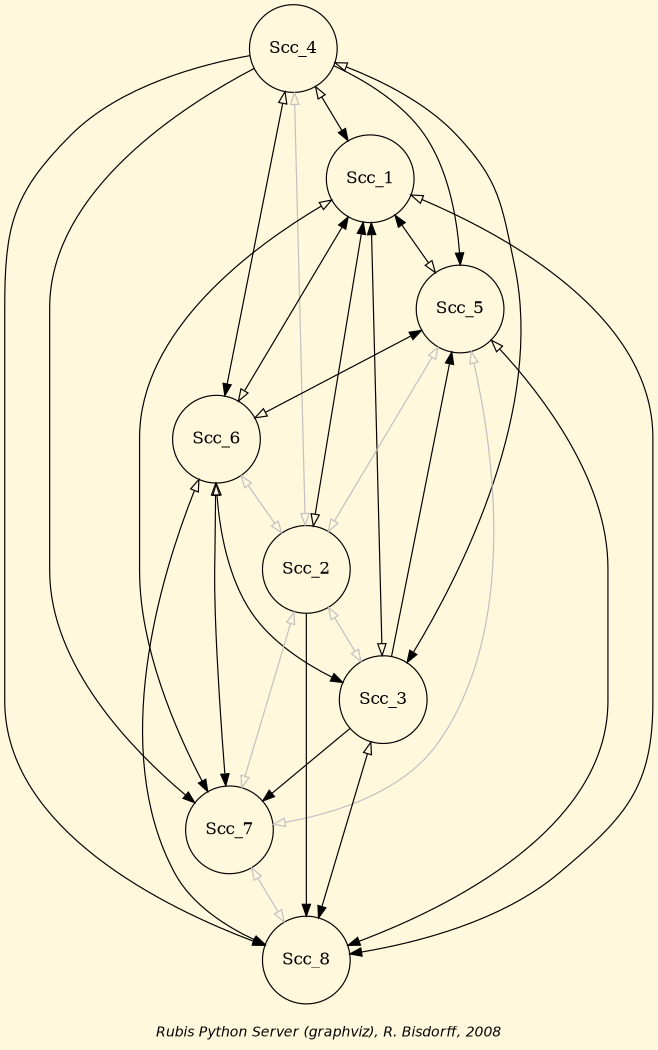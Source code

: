 digraph G {
graph [ bgcolor = cornsilk, fontname = "Helvetica-Oblique",
 fontsize = 12,
 label = "\nRubis Python Server (graphviz), R. Bisdorff, 2008", size="7,7"];
n1 [shape = "circle", label = "Scc_4"];
n2 [shape = "circle", label = "Scc_1"];
n3 [shape = "circle", label = "Scc_5"];
n4 [shape = "circle", label = "Scc_6"];
n5 [shape = "circle", label = "Scc_2"];
n6 [shape = "circle", label = "Scc_3"];
n7 [shape = "circle", label = "Scc_7"];
n8 [shape = "circle", label = "Scc_8"];
n1-> n2 [dir=both, color=black, arrowhead=normal, arrowtail=empty] ;
n1-> n3 [dir=forward, color=black] ;
n1-> n4 [dir=both, color=black, arrowhead=normal, arrowtail=empty] ;
n1-> n5 [dir=both, color=grey, arrowhead=empty, arrowtail=empty] ;
n1-> n6 [dir=both, color=black, arrowhead=normal, arrowtail=empty] ;
n1-> n7 [dir=forward, color=black] ;
n1-> n8 [dir=forward, color=black] ;
n2-> n3 [dir=both, color=black, arrowtail=normal, arrowhead=empty] ;
n2-> n4 [dir=both, color=black, arrowtail=normal, arrowhead=empty] ;
n2-> n5 [dir=both, color=black, arrowtail=normal, arrowhead=empty] ;
n2-> n6 [dir=both, color=black, arrowtail=normal, arrowhead=empty] ;
n2-> n7 [dir=both, color=black, arrowhead=normal, arrowtail=empty] ;
n2-> n8 [dir=both, color=black, arrowhead=normal, arrowtail=empty] ;
n3-> n4 [dir=both, color=black, arrowtail=normal, arrowhead=empty] ;
n3-> n5 [dir=both, color=grey, arrowhead=empty, arrowtail=empty] ;
n3-> n6 [dir=back, color=black] ;
n3-> n7 [dir=both, color=grey, arrowhead=empty, arrowtail=empty] ;
n3-> n8 [dir=both, color=black, arrowhead=normal, arrowtail=empty] ;
n4-> n5 [dir=both, color=grey, arrowhead=empty, arrowtail=empty] ;
n4-> n6 [dir=both, color=black, arrowhead=normal, arrowtail=empty] ;
n4-> n7 [dir=both, color=black, arrowhead=normal, arrowtail=empty] ;
n4-> n8 [dir=both, color=black, arrowhead=normal, arrowtail=empty] ;
n5-> n6 [dir=both, color=grey, arrowhead=empty, arrowtail=empty] ;
n5-> n7 [dir=both, color=grey, arrowhead=empty, arrowtail=empty] ;
n5-> n8 [dir=forward, color=black] ;
n6-> n7 [dir=forward, color=black] ;
n6-> n8 [dir=both, color=black, arrowhead=normal, arrowtail=empty] ;
n7-> n8 [dir=both, color=grey, arrowhead=empty, arrowtail=empty] ;
}
